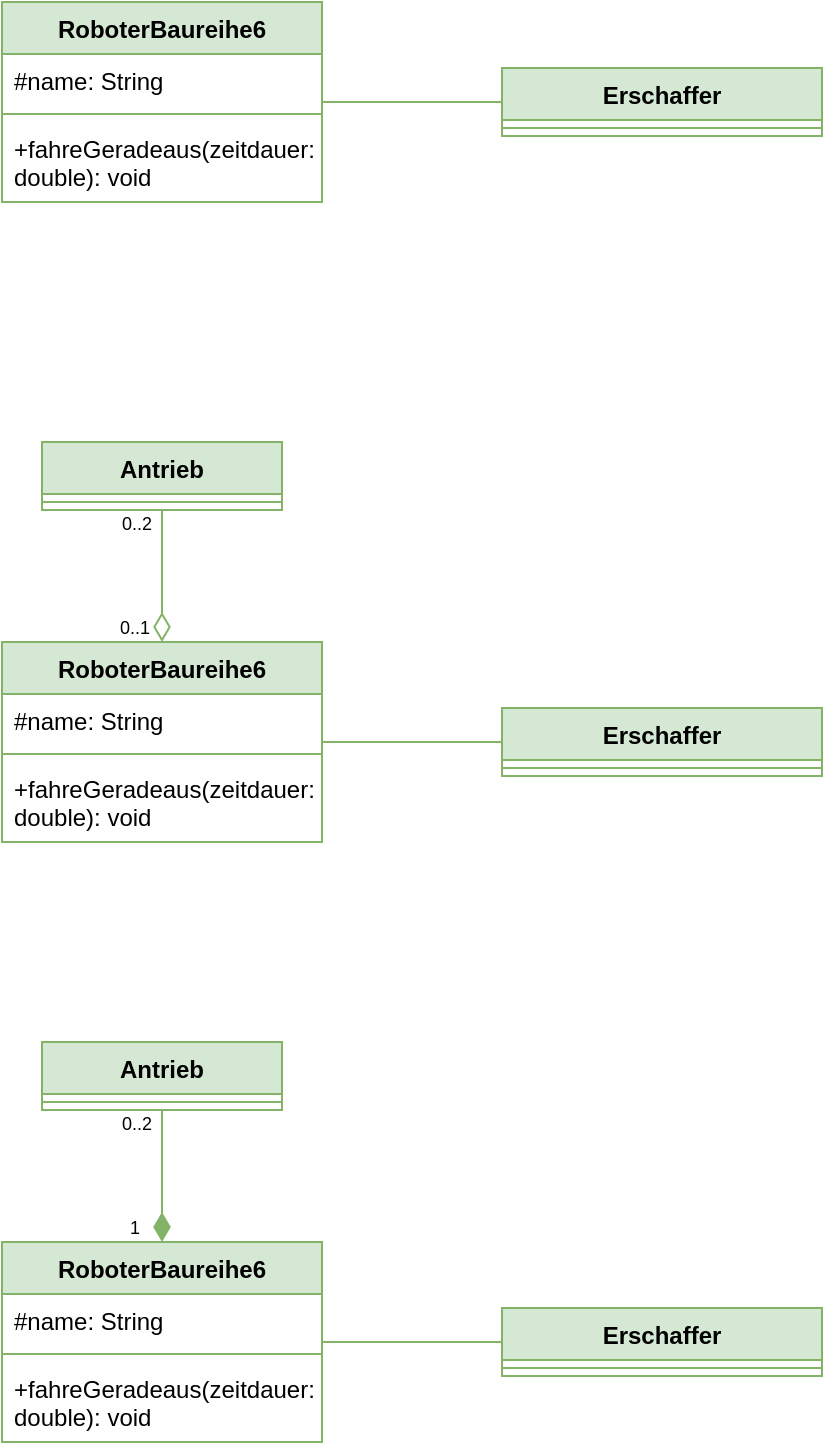 <mxfile version="22.0.2" type="device">
  <diagram name="Page-1" id="VI4IHPz9W49Xo3U7vJSV">
    <mxGraphModel dx="792" dy="1187" grid="1" gridSize="10" guides="1" tooltips="1" connect="1" arrows="1" fold="1" page="1" pageScale="1" pageWidth="827" pageHeight="1169" math="0" shadow="0">
      <root>
        <mxCell id="0" />
        <mxCell id="1" parent="0" />
        <mxCell id="bIQoSbtgctXx-7ChIixE-9" style="edgeStyle=orthogonalEdgeStyle;rounded=0;orthogonalLoop=1;jettySize=auto;html=1;entryX=0;entryY=0.5;entryDx=0;entryDy=0;endArrow=none;endFill=0;fillColor=#d5e8d4;strokeColor=#82b366;" edge="1" parent="1" source="bIQoSbtgctXx-7ChIixE-1" target="bIQoSbtgctXx-7ChIixE-5">
          <mxGeometry relative="1" as="geometry" />
        </mxCell>
        <mxCell id="bIQoSbtgctXx-7ChIixE-1" value="RoboterBaureihe6" style="swimlane;fontStyle=1;align=center;verticalAlign=top;childLayout=stackLayout;horizontal=1;startSize=26;horizontalStack=0;resizeParent=1;resizeParentMax=0;resizeLast=0;collapsible=1;marginBottom=0;whiteSpace=wrap;html=1;fillColor=#d5e8d4;strokeColor=#82b366;" vertex="1" parent="1">
          <mxGeometry x="160" y="40" width="160" height="100" as="geometry">
            <mxRectangle x="240" y="390" width="140" height="30" as="alternateBounds" />
          </mxGeometry>
        </mxCell>
        <mxCell id="bIQoSbtgctXx-7ChIixE-2" value="#name: String" style="text;strokeColor=none;fillColor=none;align=left;verticalAlign=top;spacingLeft=4;spacingRight=4;overflow=hidden;rotatable=0;points=[[0,0.5],[1,0.5]];portConstraint=eastwest;whiteSpace=wrap;html=1;" vertex="1" parent="bIQoSbtgctXx-7ChIixE-1">
          <mxGeometry y="26" width="160" height="26" as="geometry" />
        </mxCell>
        <mxCell id="bIQoSbtgctXx-7ChIixE-3" value="" style="line;strokeWidth=1;fillColor=none;align=left;verticalAlign=middle;spacingTop=-1;spacingLeft=3;spacingRight=3;rotatable=0;labelPosition=right;points=[];portConstraint=eastwest;strokeColor=inherit;" vertex="1" parent="bIQoSbtgctXx-7ChIixE-1">
          <mxGeometry y="52" width="160" height="8" as="geometry" />
        </mxCell>
        <mxCell id="bIQoSbtgctXx-7ChIixE-4" value="+fahreGeradeaus(zeitdauer: double): void" style="text;strokeColor=none;fillColor=none;align=left;verticalAlign=top;spacingLeft=4;spacingRight=4;overflow=hidden;rotatable=0;points=[[0,0.5],[1,0.5]];portConstraint=eastwest;whiteSpace=wrap;html=1;" vertex="1" parent="bIQoSbtgctXx-7ChIixE-1">
          <mxGeometry y="60" width="160" height="40" as="geometry" />
        </mxCell>
        <mxCell id="bIQoSbtgctXx-7ChIixE-5" value="Erschaffer" style="swimlane;fontStyle=1;align=center;verticalAlign=top;childLayout=stackLayout;horizontal=1;startSize=26;horizontalStack=0;resizeParent=1;resizeParentMax=0;resizeLast=0;collapsible=1;marginBottom=0;whiteSpace=wrap;html=1;fillColor=#d5e8d4;strokeColor=#82b366;" vertex="1" parent="1">
          <mxGeometry x="410" y="73" width="160" height="34" as="geometry">
            <mxRectangle x="440" y="350" width="140" height="30" as="alternateBounds" />
          </mxGeometry>
        </mxCell>
        <mxCell id="bIQoSbtgctXx-7ChIixE-7" value="" style="line;strokeWidth=1;fillColor=none;align=left;verticalAlign=middle;spacingTop=-1;spacingLeft=3;spacingRight=3;rotatable=0;labelPosition=right;points=[];portConstraint=eastwest;strokeColor=inherit;" vertex="1" parent="bIQoSbtgctXx-7ChIixE-5">
          <mxGeometry y="26" width="160" height="8" as="geometry" />
        </mxCell>
        <mxCell id="bIQoSbtgctXx-7ChIixE-10" style="edgeStyle=orthogonalEdgeStyle;rounded=0;orthogonalLoop=1;jettySize=auto;html=1;entryX=0;entryY=0.5;entryDx=0;entryDy=0;endArrow=none;endFill=0;fillColor=#d5e8d4;strokeColor=#82b366;" edge="1" parent="1" source="bIQoSbtgctXx-7ChIixE-11" target="bIQoSbtgctXx-7ChIixE-15">
          <mxGeometry relative="1" as="geometry" />
        </mxCell>
        <mxCell id="bIQoSbtgctXx-7ChIixE-11" value="RoboterBaureihe6" style="swimlane;fontStyle=1;align=center;verticalAlign=top;childLayout=stackLayout;horizontal=1;startSize=26;horizontalStack=0;resizeParent=1;resizeParentMax=0;resizeLast=0;collapsible=1;marginBottom=0;whiteSpace=wrap;html=1;fillColor=#d5e8d4;strokeColor=#82b366;" vertex="1" parent="1">
          <mxGeometry x="160" y="360" width="160" height="100" as="geometry">
            <mxRectangle x="240" y="390" width="140" height="30" as="alternateBounds" />
          </mxGeometry>
        </mxCell>
        <mxCell id="bIQoSbtgctXx-7ChIixE-12" value="#name: String" style="text;strokeColor=none;fillColor=none;align=left;verticalAlign=top;spacingLeft=4;spacingRight=4;overflow=hidden;rotatable=0;points=[[0,0.5],[1,0.5]];portConstraint=eastwest;whiteSpace=wrap;html=1;" vertex="1" parent="bIQoSbtgctXx-7ChIixE-11">
          <mxGeometry y="26" width="160" height="26" as="geometry" />
        </mxCell>
        <mxCell id="bIQoSbtgctXx-7ChIixE-13" value="" style="line;strokeWidth=1;fillColor=none;align=left;verticalAlign=middle;spacingTop=-1;spacingLeft=3;spacingRight=3;rotatable=0;labelPosition=right;points=[];portConstraint=eastwest;strokeColor=inherit;" vertex="1" parent="bIQoSbtgctXx-7ChIixE-11">
          <mxGeometry y="52" width="160" height="8" as="geometry" />
        </mxCell>
        <mxCell id="bIQoSbtgctXx-7ChIixE-14" value="+fahreGeradeaus(zeitdauer: double): void" style="text;strokeColor=none;fillColor=none;align=left;verticalAlign=top;spacingLeft=4;spacingRight=4;overflow=hidden;rotatable=0;points=[[0,0.5],[1,0.5]];portConstraint=eastwest;whiteSpace=wrap;html=1;" vertex="1" parent="bIQoSbtgctXx-7ChIixE-11">
          <mxGeometry y="60" width="160" height="40" as="geometry" />
        </mxCell>
        <mxCell id="bIQoSbtgctXx-7ChIixE-15" value="Erschaffer" style="swimlane;fontStyle=1;align=center;verticalAlign=top;childLayout=stackLayout;horizontal=1;startSize=26;horizontalStack=0;resizeParent=1;resizeParentMax=0;resizeLast=0;collapsible=1;marginBottom=0;whiteSpace=wrap;html=1;fillColor=#d5e8d4;strokeColor=#82b366;" vertex="1" parent="1">
          <mxGeometry x="410" y="393" width="160" height="34" as="geometry">
            <mxRectangle x="440" y="350" width="140" height="30" as="alternateBounds" />
          </mxGeometry>
        </mxCell>
        <mxCell id="bIQoSbtgctXx-7ChIixE-16" value="" style="line;strokeWidth=1;fillColor=none;align=left;verticalAlign=middle;spacingTop=-1;spacingLeft=3;spacingRight=3;rotatable=0;labelPosition=right;points=[];portConstraint=eastwest;strokeColor=inherit;" vertex="1" parent="bIQoSbtgctXx-7ChIixE-15">
          <mxGeometry y="26" width="160" height="8" as="geometry" />
        </mxCell>
        <mxCell id="bIQoSbtgctXx-7ChIixE-19" style="edgeStyle=orthogonalEdgeStyle;rounded=0;orthogonalLoop=1;jettySize=auto;html=1;fillColor=#d5e8d4;strokeColor=#82b366;endArrow=diamondThin;endFill=0;strokeWidth=1;startSize=6;endSize=12;" edge="1" parent="1" source="bIQoSbtgctXx-7ChIixE-17" target="bIQoSbtgctXx-7ChIixE-11">
          <mxGeometry relative="1" as="geometry" />
        </mxCell>
        <mxCell id="bIQoSbtgctXx-7ChIixE-17" value="Antrieb" style="swimlane;fontStyle=1;align=center;verticalAlign=top;childLayout=stackLayout;horizontal=1;startSize=26;horizontalStack=0;resizeParent=1;resizeParentMax=0;resizeLast=0;collapsible=1;marginBottom=0;whiteSpace=wrap;html=1;fillColor=#d5e8d4;strokeColor=#82b366;" vertex="1" parent="1">
          <mxGeometry x="180" y="260" width="120" height="34" as="geometry">
            <mxRectangle x="440" y="350" width="140" height="30" as="alternateBounds" />
          </mxGeometry>
        </mxCell>
        <mxCell id="bIQoSbtgctXx-7ChIixE-18" value="" style="line;strokeWidth=1;fillColor=none;align=left;verticalAlign=middle;spacingTop=-1;spacingLeft=3;spacingRight=3;rotatable=0;labelPosition=right;points=[];portConstraint=eastwest;strokeColor=inherit;" vertex="1" parent="bIQoSbtgctXx-7ChIixE-17">
          <mxGeometry y="26" width="120" height="8" as="geometry" />
        </mxCell>
        <mxCell id="bIQoSbtgctXx-7ChIixE-20" value="&lt;font style=&quot;font-size: 9px;&quot;&gt;0..2&lt;/font&gt;" style="text;html=1;align=center;verticalAlign=middle;resizable=0;points=[];autosize=1;strokeColor=none;fillColor=none;" vertex="1" parent="1">
          <mxGeometry x="207" y="285" width="40" height="30" as="geometry" />
        </mxCell>
        <mxCell id="bIQoSbtgctXx-7ChIixE-21" value="&lt;font style=&quot;font-size: 9px;&quot;&gt;0..1&lt;/font&gt;" style="text;html=1;align=center;verticalAlign=middle;resizable=0;points=[];autosize=1;strokeColor=none;fillColor=none;" vertex="1" parent="1">
          <mxGeometry x="206" y="337" width="40" height="30" as="geometry" />
        </mxCell>
        <mxCell id="bIQoSbtgctXx-7ChIixE-34" style="edgeStyle=orthogonalEdgeStyle;rounded=0;orthogonalLoop=1;jettySize=auto;html=1;entryX=0;entryY=0.5;entryDx=0;entryDy=0;endArrow=none;endFill=0;fillColor=#d5e8d4;strokeColor=#82b366;" edge="1" parent="1" source="bIQoSbtgctXx-7ChIixE-35" target="bIQoSbtgctXx-7ChIixE-39">
          <mxGeometry relative="1" as="geometry" />
        </mxCell>
        <mxCell id="bIQoSbtgctXx-7ChIixE-35" value="RoboterBaureihe6" style="swimlane;fontStyle=1;align=center;verticalAlign=top;childLayout=stackLayout;horizontal=1;startSize=26;horizontalStack=0;resizeParent=1;resizeParentMax=0;resizeLast=0;collapsible=1;marginBottom=0;whiteSpace=wrap;html=1;fillColor=#d5e8d4;strokeColor=#82b366;" vertex="1" parent="1">
          <mxGeometry x="160" y="660" width="160" height="100" as="geometry">
            <mxRectangle x="240" y="390" width="140" height="30" as="alternateBounds" />
          </mxGeometry>
        </mxCell>
        <mxCell id="bIQoSbtgctXx-7ChIixE-36" value="#name: String" style="text;strokeColor=none;fillColor=none;align=left;verticalAlign=top;spacingLeft=4;spacingRight=4;overflow=hidden;rotatable=0;points=[[0,0.5],[1,0.5]];portConstraint=eastwest;whiteSpace=wrap;html=1;" vertex="1" parent="bIQoSbtgctXx-7ChIixE-35">
          <mxGeometry y="26" width="160" height="26" as="geometry" />
        </mxCell>
        <mxCell id="bIQoSbtgctXx-7ChIixE-37" value="" style="line;strokeWidth=1;fillColor=none;align=left;verticalAlign=middle;spacingTop=-1;spacingLeft=3;spacingRight=3;rotatable=0;labelPosition=right;points=[];portConstraint=eastwest;strokeColor=inherit;" vertex="1" parent="bIQoSbtgctXx-7ChIixE-35">
          <mxGeometry y="52" width="160" height="8" as="geometry" />
        </mxCell>
        <mxCell id="bIQoSbtgctXx-7ChIixE-38" value="+fahreGeradeaus(zeitdauer: double): void" style="text;strokeColor=none;fillColor=none;align=left;verticalAlign=top;spacingLeft=4;spacingRight=4;overflow=hidden;rotatable=0;points=[[0,0.5],[1,0.5]];portConstraint=eastwest;whiteSpace=wrap;html=1;" vertex="1" parent="bIQoSbtgctXx-7ChIixE-35">
          <mxGeometry y="60" width="160" height="40" as="geometry" />
        </mxCell>
        <mxCell id="bIQoSbtgctXx-7ChIixE-39" value="Erschaffer" style="swimlane;fontStyle=1;align=center;verticalAlign=top;childLayout=stackLayout;horizontal=1;startSize=26;horizontalStack=0;resizeParent=1;resizeParentMax=0;resizeLast=0;collapsible=1;marginBottom=0;whiteSpace=wrap;html=1;fillColor=#d5e8d4;strokeColor=#82b366;" vertex="1" parent="1">
          <mxGeometry x="410" y="693" width="160" height="34" as="geometry">
            <mxRectangle x="440" y="350" width="140" height="30" as="alternateBounds" />
          </mxGeometry>
        </mxCell>
        <mxCell id="bIQoSbtgctXx-7ChIixE-40" value="" style="line;strokeWidth=1;fillColor=none;align=left;verticalAlign=middle;spacingTop=-1;spacingLeft=3;spacingRight=3;rotatable=0;labelPosition=right;points=[];portConstraint=eastwest;strokeColor=inherit;" vertex="1" parent="bIQoSbtgctXx-7ChIixE-39">
          <mxGeometry y="26" width="160" height="8" as="geometry" />
        </mxCell>
        <mxCell id="bIQoSbtgctXx-7ChIixE-41" style="edgeStyle=orthogonalEdgeStyle;rounded=0;orthogonalLoop=1;jettySize=auto;html=1;fillColor=#d5e8d4;strokeColor=#82b366;endArrow=diamondThin;endFill=1;strokeWidth=1;startSize=6;endSize=12;backgroundOutline=0;" edge="1" parent="1" source="bIQoSbtgctXx-7ChIixE-42" target="bIQoSbtgctXx-7ChIixE-35">
          <mxGeometry relative="1" as="geometry" />
        </mxCell>
        <mxCell id="bIQoSbtgctXx-7ChIixE-42" value="Antrieb" style="swimlane;fontStyle=1;align=center;verticalAlign=top;childLayout=stackLayout;horizontal=1;startSize=26;horizontalStack=0;resizeParent=1;resizeParentMax=0;resizeLast=0;collapsible=1;marginBottom=0;whiteSpace=wrap;html=1;fillColor=#d5e8d4;strokeColor=#82b366;" vertex="1" parent="1">
          <mxGeometry x="180" y="560" width="120" height="34" as="geometry">
            <mxRectangle x="440" y="350" width="140" height="30" as="alternateBounds" />
          </mxGeometry>
        </mxCell>
        <mxCell id="bIQoSbtgctXx-7ChIixE-43" value="" style="line;strokeWidth=1;fillColor=none;align=left;verticalAlign=middle;spacingTop=-1;spacingLeft=3;spacingRight=3;rotatable=0;labelPosition=right;points=[];portConstraint=eastwest;strokeColor=inherit;" vertex="1" parent="bIQoSbtgctXx-7ChIixE-42">
          <mxGeometry y="26" width="120" height="8" as="geometry" />
        </mxCell>
        <mxCell id="bIQoSbtgctXx-7ChIixE-44" value="&lt;font style=&quot;font-size: 9px;&quot;&gt;0..2&lt;/font&gt;" style="text;html=1;align=center;verticalAlign=middle;resizable=0;points=[];autosize=1;strokeColor=none;fillColor=none;" vertex="1" parent="1">
          <mxGeometry x="207" y="585" width="40" height="30" as="geometry" />
        </mxCell>
        <mxCell id="bIQoSbtgctXx-7ChIixE-45" value="&lt;font style=&quot;font-size: 9px;&quot;&gt;1&lt;/font&gt;" style="text;html=1;align=center;verticalAlign=middle;resizable=0;points=[];autosize=1;strokeColor=none;fillColor=none;" vertex="1" parent="1">
          <mxGeometry x="211" y="637" width="30" height="30" as="geometry" />
        </mxCell>
      </root>
    </mxGraphModel>
  </diagram>
</mxfile>

